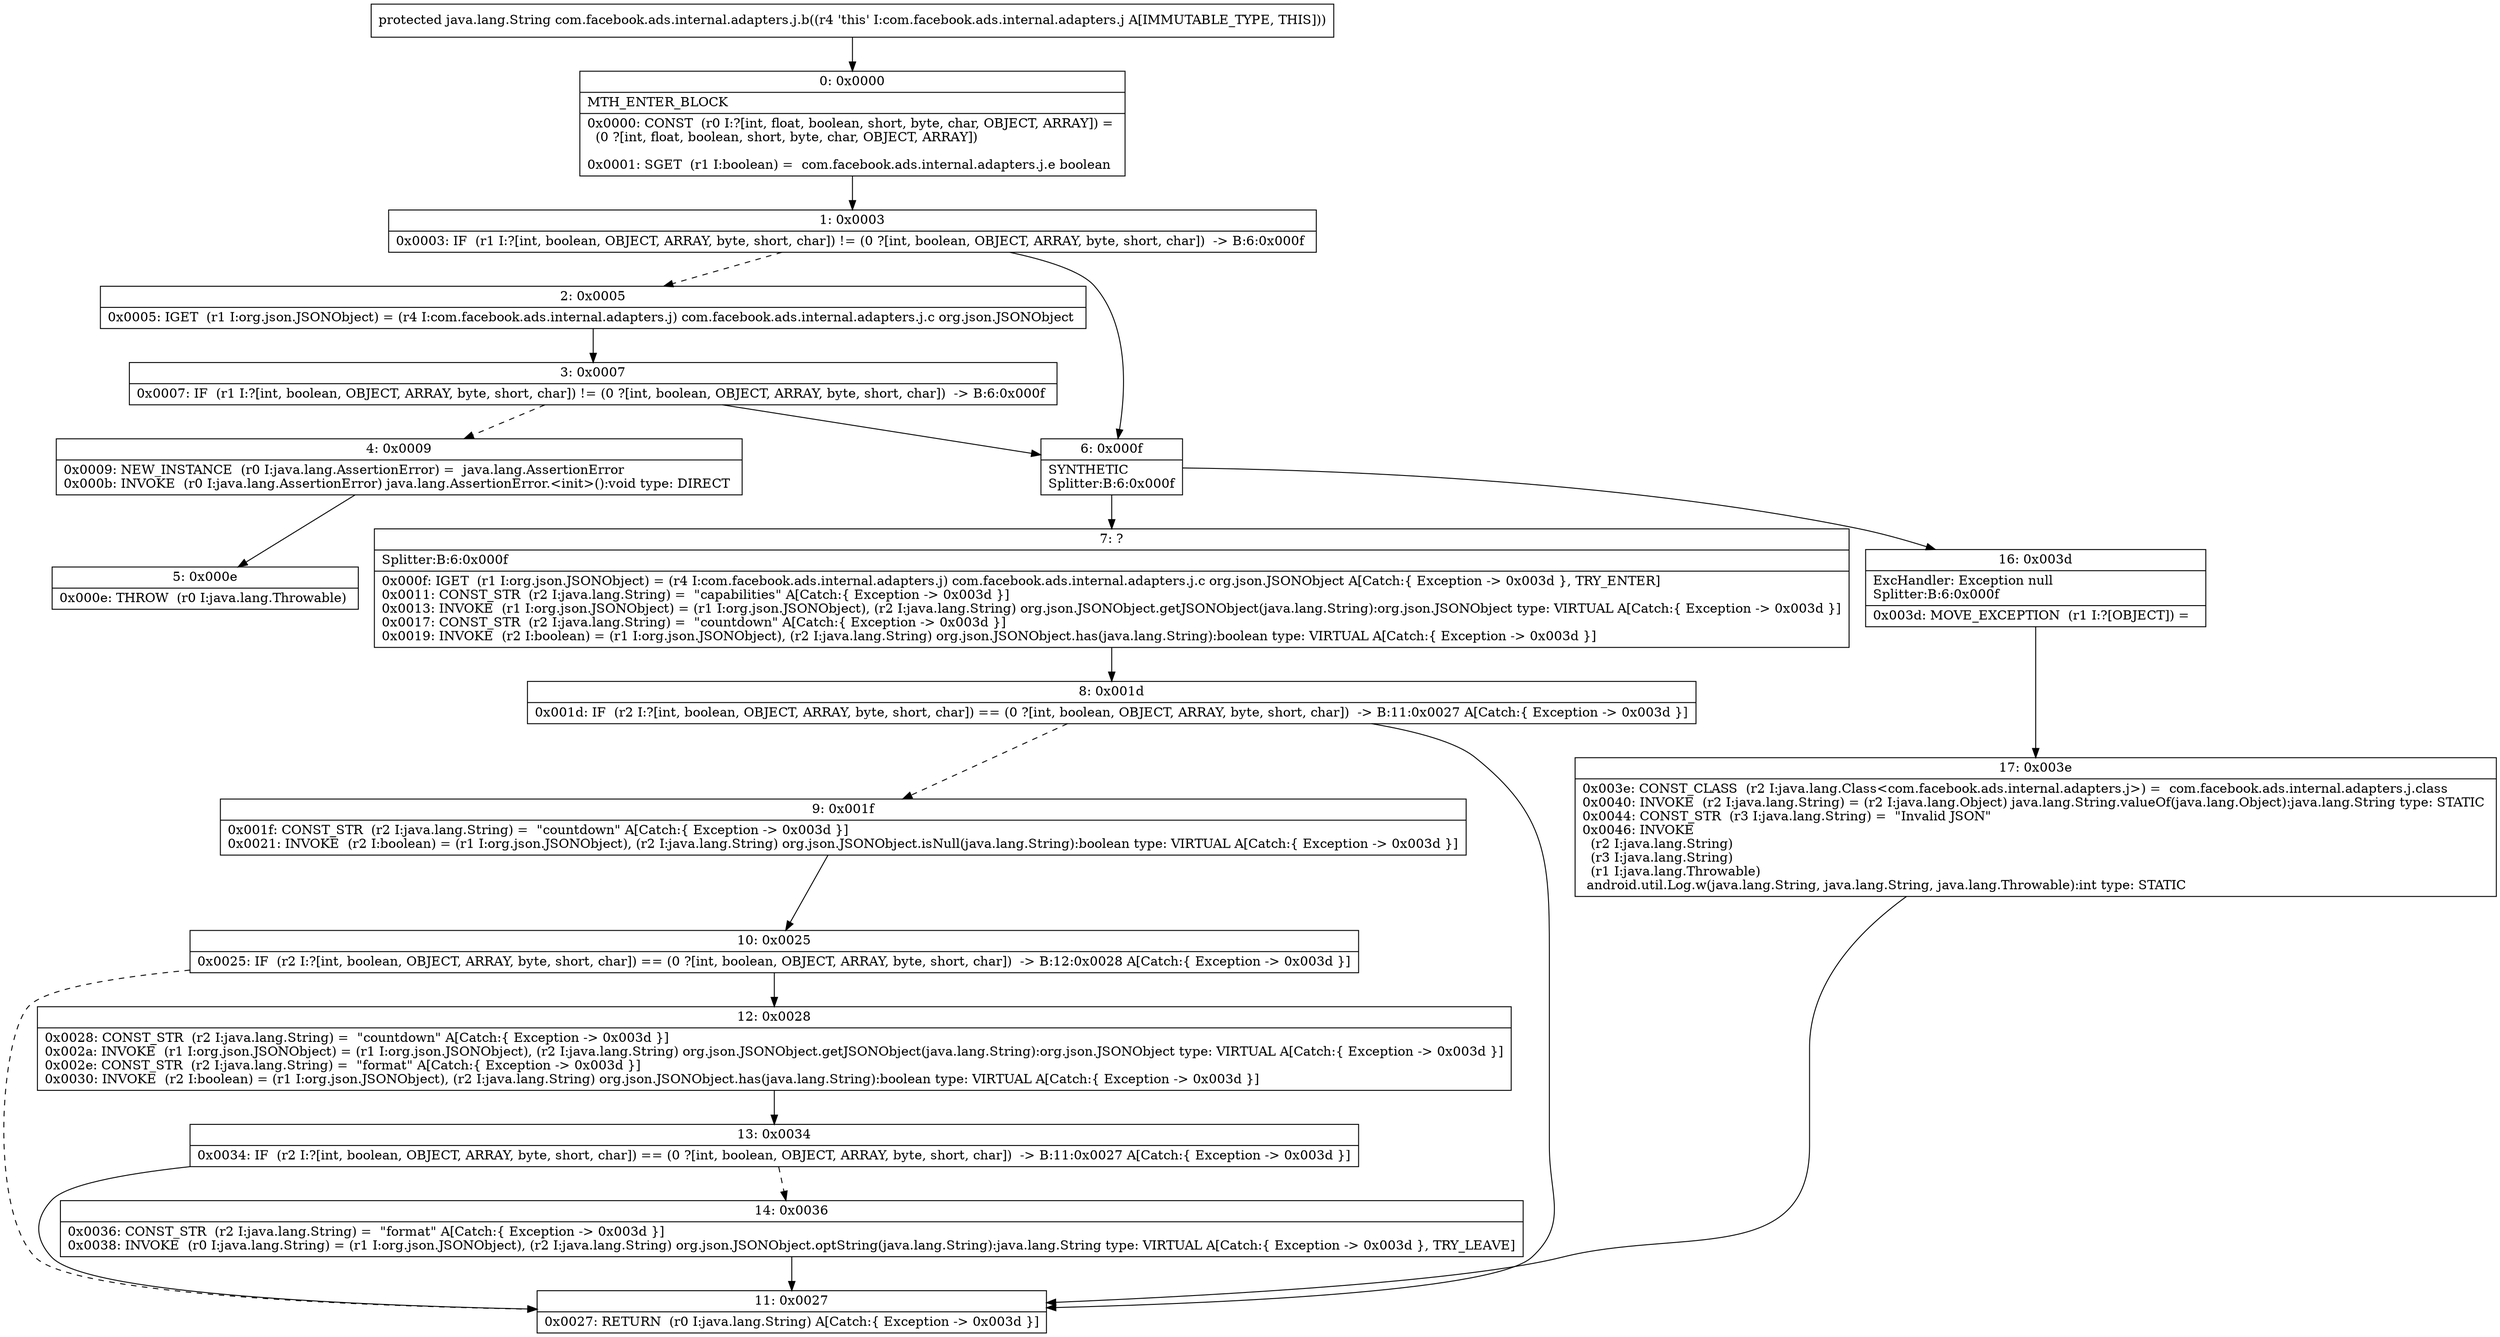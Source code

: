 digraph "CFG forcom.facebook.ads.internal.adapters.j.b()Ljava\/lang\/String;" {
Node_0 [shape=record,label="{0\:\ 0x0000|MTH_ENTER_BLOCK\l|0x0000: CONST  (r0 I:?[int, float, boolean, short, byte, char, OBJECT, ARRAY]) = \l  (0 ?[int, float, boolean, short, byte, char, OBJECT, ARRAY])\l \l0x0001: SGET  (r1 I:boolean) =  com.facebook.ads.internal.adapters.j.e boolean \l}"];
Node_1 [shape=record,label="{1\:\ 0x0003|0x0003: IF  (r1 I:?[int, boolean, OBJECT, ARRAY, byte, short, char]) != (0 ?[int, boolean, OBJECT, ARRAY, byte, short, char])  \-\> B:6:0x000f \l}"];
Node_2 [shape=record,label="{2\:\ 0x0005|0x0005: IGET  (r1 I:org.json.JSONObject) = (r4 I:com.facebook.ads.internal.adapters.j) com.facebook.ads.internal.adapters.j.c org.json.JSONObject \l}"];
Node_3 [shape=record,label="{3\:\ 0x0007|0x0007: IF  (r1 I:?[int, boolean, OBJECT, ARRAY, byte, short, char]) != (0 ?[int, boolean, OBJECT, ARRAY, byte, short, char])  \-\> B:6:0x000f \l}"];
Node_4 [shape=record,label="{4\:\ 0x0009|0x0009: NEW_INSTANCE  (r0 I:java.lang.AssertionError) =  java.lang.AssertionError \l0x000b: INVOKE  (r0 I:java.lang.AssertionError) java.lang.AssertionError.\<init\>():void type: DIRECT \l}"];
Node_5 [shape=record,label="{5\:\ 0x000e|0x000e: THROW  (r0 I:java.lang.Throwable) \l}"];
Node_6 [shape=record,label="{6\:\ 0x000f|SYNTHETIC\lSplitter:B:6:0x000f\l}"];
Node_7 [shape=record,label="{7\:\ ?|Splitter:B:6:0x000f\l|0x000f: IGET  (r1 I:org.json.JSONObject) = (r4 I:com.facebook.ads.internal.adapters.j) com.facebook.ads.internal.adapters.j.c org.json.JSONObject A[Catch:\{ Exception \-\> 0x003d \}, TRY_ENTER]\l0x0011: CONST_STR  (r2 I:java.lang.String) =  \"capabilities\" A[Catch:\{ Exception \-\> 0x003d \}]\l0x0013: INVOKE  (r1 I:org.json.JSONObject) = (r1 I:org.json.JSONObject), (r2 I:java.lang.String) org.json.JSONObject.getJSONObject(java.lang.String):org.json.JSONObject type: VIRTUAL A[Catch:\{ Exception \-\> 0x003d \}]\l0x0017: CONST_STR  (r2 I:java.lang.String) =  \"countdown\" A[Catch:\{ Exception \-\> 0x003d \}]\l0x0019: INVOKE  (r2 I:boolean) = (r1 I:org.json.JSONObject), (r2 I:java.lang.String) org.json.JSONObject.has(java.lang.String):boolean type: VIRTUAL A[Catch:\{ Exception \-\> 0x003d \}]\l}"];
Node_8 [shape=record,label="{8\:\ 0x001d|0x001d: IF  (r2 I:?[int, boolean, OBJECT, ARRAY, byte, short, char]) == (0 ?[int, boolean, OBJECT, ARRAY, byte, short, char])  \-\> B:11:0x0027 A[Catch:\{ Exception \-\> 0x003d \}]\l}"];
Node_9 [shape=record,label="{9\:\ 0x001f|0x001f: CONST_STR  (r2 I:java.lang.String) =  \"countdown\" A[Catch:\{ Exception \-\> 0x003d \}]\l0x0021: INVOKE  (r2 I:boolean) = (r1 I:org.json.JSONObject), (r2 I:java.lang.String) org.json.JSONObject.isNull(java.lang.String):boolean type: VIRTUAL A[Catch:\{ Exception \-\> 0x003d \}]\l}"];
Node_10 [shape=record,label="{10\:\ 0x0025|0x0025: IF  (r2 I:?[int, boolean, OBJECT, ARRAY, byte, short, char]) == (0 ?[int, boolean, OBJECT, ARRAY, byte, short, char])  \-\> B:12:0x0028 A[Catch:\{ Exception \-\> 0x003d \}]\l}"];
Node_11 [shape=record,label="{11\:\ 0x0027|0x0027: RETURN  (r0 I:java.lang.String) A[Catch:\{ Exception \-\> 0x003d \}]\l}"];
Node_12 [shape=record,label="{12\:\ 0x0028|0x0028: CONST_STR  (r2 I:java.lang.String) =  \"countdown\" A[Catch:\{ Exception \-\> 0x003d \}]\l0x002a: INVOKE  (r1 I:org.json.JSONObject) = (r1 I:org.json.JSONObject), (r2 I:java.lang.String) org.json.JSONObject.getJSONObject(java.lang.String):org.json.JSONObject type: VIRTUAL A[Catch:\{ Exception \-\> 0x003d \}]\l0x002e: CONST_STR  (r2 I:java.lang.String) =  \"format\" A[Catch:\{ Exception \-\> 0x003d \}]\l0x0030: INVOKE  (r2 I:boolean) = (r1 I:org.json.JSONObject), (r2 I:java.lang.String) org.json.JSONObject.has(java.lang.String):boolean type: VIRTUAL A[Catch:\{ Exception \-\> 0x003d \}]\l}"];
Node_13 [shape=record,label="{13\:\ 0x0034|0x0034: IF  (r2 I:?[int, boolean, OBJECT, ARRAY, byte, short, char]) == (0 ?[int, boolean, OBJECT, ARRAY, byte, short, char])  \-\> B:11:0x0027 A[Catch:\{ Exception \-\> 0x003d \}]\l}"];
Node_14 [shape=record,label="{14\:\ 0x0036|0x0036: CONST_STR  (r2 I:java.lang.String) =  \"format\" A[Catch:\{ Exception \-\> 0x003d \}]\l0x0038: INVOKE  (r0 I:java.lang.String) = (r1 I:org.json.JSONObject), (r2 I:java.lang.String) org.json.JSONObject.optString(java.lang.String):java.lang.String type: VIRTUAL A[Catch:\{ Exception \-\> 0x003d \}, TRY_LEAVE]\l}"];
Node_16 [shape=record,label="{16\:\ 0x003d|ExcHandler: Exception null\lSplitter:B:6:0x000f\l|0x003d: MOVE_EXCEPTION  (r1 I:?[OBJECT]) =  \l}"];
Node_17 [shape=record,label="{17\:\ 0x003e|0x003e: CONST_CLASS  (r2 I:java.lang.Class\<com.facebook.ads.internal.adapters.j\>) =  com.facebook.ads.internal.adapters.j.class \l0x0040: INVOKE  (r2 I:java.lang.String) = (r2 I:java.lang.Object) java.lang.String.valueOf(java.lang.Object):java.lang.String type: STATIC \l0x0044: CONST_STR  (r3 I:java.lang.String) =  \"Invalid JSON\" \l0x0046: INVOKE  \l  (r2 I:java.lang.String)\l  (r3 I:java.lang.String)\l  (r1 I:java.lang.Throwable)\l android.util.Log.w(java.lang.String, java.lang.String, java.lang.Throwable):int type: STATIC \l}"];
MethodNode[shape=record,label="{protected java.lang.String com.facebook.ads.internal.adapters.j.b((r4 'this' I:com.facebook.ads.internal.adapters.j A[IMMUTABLE_TYPE, THIS])) }"];
MethodNode -> Node_0;
Node_0 -> Node_1;
Node_1 -> Node_2[style=dashed];
Node_1 -> Node_6;
Node_2 -> Node_3;
Node_3 -> Node_4[style=dashed];
Node_3 -> Node_6;
Node_4 -> Node_5;
Node_6 -> Node_7;
Node_6 -> Node_16;
Node_7 -> Node_8;
Node_8 -> Node_9[style=dashed];
Node_8 -> Node_11;
Node_9 -> Node_10;
Node_10 -> Node_11[style=dashed];
Node_10 -> Node_12;
Node_12 -> Node_13;
Node_13 -> Node_11;
Node_13 -> Node_14[style=dashed];
Node_14 -> Node_11;
Node_16 -> Node_17;
Node_17 -> Node_11;
}

